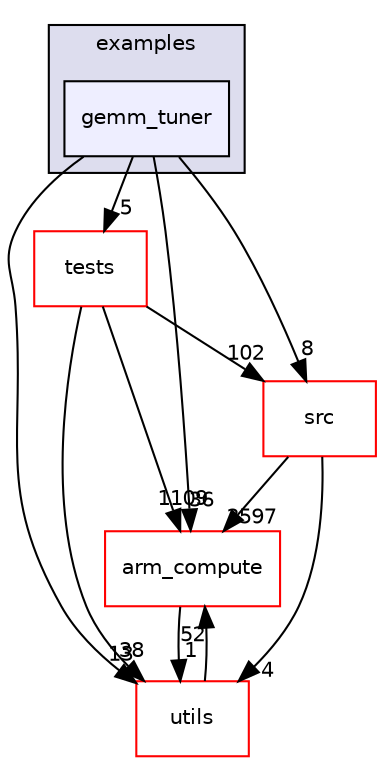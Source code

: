 digraph "examples/gemm_tuner" {
  compound=true
  node [ fontsize="10", fontname="Helvetica"];
  edge [ labelfontsize="10", labelfontname="Helvetica"];
  subgraph clusterdir_d28a4824dc47e487b107a5db32ef43c4 {
    graph [ bgcolor="#ddddee", pencolor="black", label="examples" fontname="Helvetica", fontsize="10", URL="dir_d28a4824dc47e487b107a5db32ef43c4.xhtml"]
  dir_9a60f706a5aff86a468215c27fa011b2 [shape=box, label="gemm_tuner", style="filled", fillcolor="#eeeeff", pencolor="black", URL="dir_9a60f706a5aff86a468215c27fa011b2.xhtml"];
  }
  dir_214608ef36d61442cb2b0c1c4e9a7def [shape=box label="arm_compute" fillcolor="white" style="filled" color="red" URL="dir_214608ef36d61442cb2b0c1c4e9a7def.xhtml"];
  dir_59425e443f801f1f2fd8bbe4959a3ccf [shape=box label="tests" fillcolor="white" style="filled" color="red" URL="dir_59425e443f801f1f2fd8bbe4959a3ccf.xhtml"];
  dir_68267d1309a1af8e8297ef4c3efbcdba [shape=box label="src" fillcolor="white" style="filled" color="red" URL="dir_68267d1309a1af8e8297ef4c3efbcdba.xhtml"];
  dir_cbdb8362360e11eafe2fa3bc74cf0ffd [shape=box label="utils" fillcolor="white" style="filled" color="red" URL="dir_cbdb8362360e11eafe2fa3bc74cf0ffd.xhtml"];
  dir_68267d1309a1af8e8297ef4c3efbcdba->dir_214608ef36d61442cb2b0c1c4e9a7def [headlabel="3597", labeldistance=1.5 headhref="dir_000003_000000.xhtml"];
  dir_68267d1309a1af8e8297ef4c3efbcdba->dir_cbdb8362360e11eafe2fa3bc74cf0ffd [headlabel="4", labeldistance=1.5 headhref="dir_000003_000041.xhtml"];
  dir_cbdb8362360e11eafe2fa3bc74cf0ffd->dir_214608ef36d61442cb2b0c1c4e9a7def [headlabel="52", labeldistance=1.5 headhref="dir_000041_000000.xhtml"];
  dir_214608ef36d61442cb2b0c1c4e9a7def->dir_cbdb8362360e11eafe2fa3bc74cf0ffd [headlabel="1", labeldistance=1.5 headhref="dir_000000_000041.xhtml"];
  dir_9a60f706a5aff86a468215c27fa011b2->dir_214608ef36d61442cb2b0c1c4e9a7def [headlabel="36", labeldistance=1.5 headhref="dir_000081_000000.xhtml"];
  dir_9a60f706a5aff86a468215c27fa011b2->dir_59425e443f801f1f2fd8bbe4959a3ccf [headlabel="5", labeldistance=1.5 headhref="dir_000081_000024.xhtml"];
  dir_9a60f706a5aff86a468215c27fa011b2->dir_68267d1309a1af8e8297ef4c3efbcdba [headlabel="8", labeldistance=1.5 headhref="dir_000081_000003.xhtml"];
  dir_9a60f706a5aff86a468215c27fa011b2->dir_cbdb8362360e11eafe2fa3bc74cf0ffd [headlabel="13", labeldistance=1.5 headhref="dir_000081_000041.xhtml"];
  dir_59425e443f801f1f2fd8bbe4959a3ccf->dir_214608ef36d61442cb2b0c1c4e9a7def [headlabel="1109", labeldistance=1.5 headhref="dir_000024_000000.xhtml"];
  dir_59425e443f801f1f2fd8bbe4959a3ccf->dir_68267d1309a1af8e8297ef4c3efbcdba [headlabel="102", labeldistance=1.5 headhref="dir_000024_000003.xhtml"];
  dir_59425e443f801f1f2fd8bbe4959a3ccf->dir_cbdb8362360e11eafe2fa3bc74cf0ffd [headlabel="38", labeldistance=1.5 headhref="dir_000024_000041.xhtml"];
}
